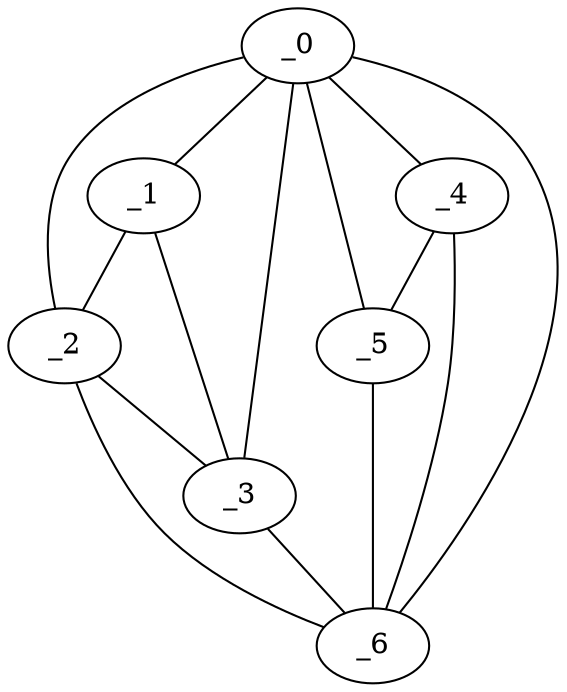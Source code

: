 graph "obj50__265.gxl" {
	_0	 [x=47,
		y=39];
	_1	 [x=71,
		y=17];
	_0 -- _1	 [valence=2];
	_2	 [x=73,
		y=10];
	_0 -- _2	 [valence=1];
	_3	 [x=83,
		y=38];
	_0 -- _3	 [valence=1];
	_4	 [x=95,
		y=84];
	_0 -- _4	 [valence=2];
	_5	 [x=97,
		y=115];
	_0 -- _5	 [valence=1];
	_6	 [x=99,
		y=65];
	_0 -- _6	 [valence=2];
	_1 -- _2	 [valence=1];
	_1 -- _3	 [valence=2];
	_2 -- _3	 [valence=2];
	_2 -- _6	 [valence=1];
	_3 -- _6	 [valence=1];
	_4 -- _5	 [valence=2];
	_4 -- _6	 [valence=1];
	_5 -- _6	 [valence=1];
}

